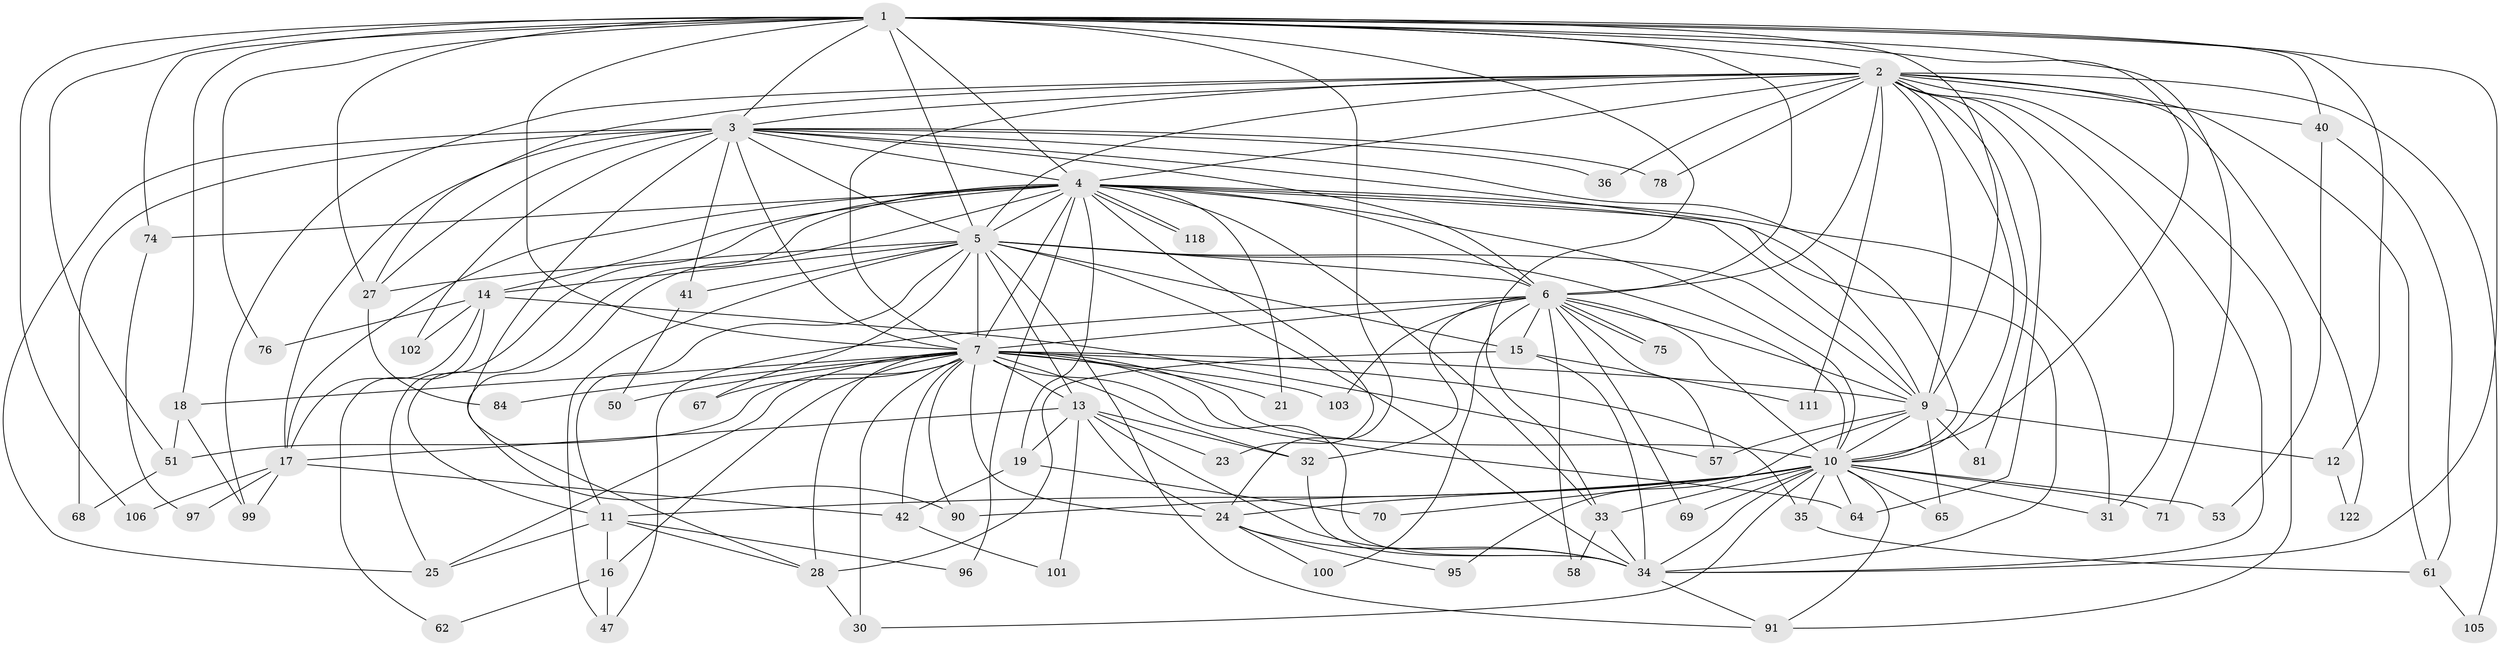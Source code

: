 // original degree distribution, {28: 0.0070921985815602835, 24: 0.0070921985815602835, 21: 0.014184397163120567, 27: 0.014184397163120567, 22: 0.0070921985815602835, 33: 0.0070921985815602835, 23: 0.0070921985815602835, 15: 0.0070921985815602835, 7: 0.02127659574468085, 3: 0.18439716312056736, 11: 0.0070921985815602835, 5: 0.03546099290780142, 4: 0.10638297872340426, 8: 0.014184397163120567, 2: 0.5531914893617021, 6: 0.0070921985815602835}
// Generated by graph-tools (version 1.1) at 2025/54/03/05/25 16:54:47]
// undirected, 70 vertices, 192 edges
graph export_dot {
graph [start="1"]
  node [color=gray90,style=filled];
  1;
  2;
  3;
  4 [super="+94"];
  5 [super="+104"];
  6;
  7 [super="+85+45+113+128+133+92+8+29+20+86+60"];
  9 [super="+37+131+56"];
  10 [super="+22+38+48+129"];
  11;
  12;
  13 [super="+109+54"];
  14;
  15;
  16;
  17 [super="+107+127"];
  18 [super="+39"];
  19;
  21;
  23;
  24 [super="+59+79+93"];
  25 [super="+26"];
  27 [super="+52"];
  28 [super="+72"];
  30 [super="+98"];
  31 [super="+49"];
  32 [super="+117+63"];
  33;
  34 [super="+55+43+44"];
  35 [super="+82"];
  36;
  40;
  41;
  42 [super="+66"];
  47 [super="+73"];
  50;
  51 [super="+87"];
  53;
  57 [super="+115"];
  58;
  61;
  62;
  64;
  65;
  67;
  68;
  69 [super="+80"];
  70;
  71;
  74;
  75;
  76;
  78;
  81;
  84;
  90;
  91 [super="+138"];
  95;
  96;
  97;
  99 [super="+123"];
  100;
  101;
  102;
  103;
  105;
  106;
  111;
  118;
  122;
  1 -- 2;
  1 -- 3;
  1 -- 4;
  1 -- 5;
  1 -- 6;
  1 -- 7 [weight=5];
  1 -- 9 [weight=2];
  1 -- 10 [weight=2];
  1 -- 12;
  1 -- 18 [weight=2];
  1 -- 24;
  1 -- 27;
  1 -- 33;
  1 -- 40;
  1 -- 71;
  1 -- 74;
  1 -- 76;
  1 -- 106;
  1 -- 34 [weight=2];
  1 -- 51;
  2 -- 3;
  2 -- 4;
  2 -- 5;
  2 -- 6;
  2 -- 7 [weight=3];
  2 -- 9;
  2 -- 10;
  2 -- 31;
  2 -- 36;
  2 -- 40;
  2 -- 61;
  2 -- 64;
  2 -- 78;
  2 -- 81;
  2 -- 105;
  2 -- 111;
  2 -- 122;
  2 -- 91;
  2 -- 99;
  2 -- 27;
  2 -- 34;
  3 -- 4;
  3 -- 5;
  3 -- 6;
  3 -- 7 [weight=5];
  3 -- 9;
  3 -- 10;
  3 -- 25;
  3 -- 27;
  3 -- 36;
  3 -- 41;
  3 -- 68;
  3 -- 78;
  3 -- 90;
  3 -- 102;
  3 -- 17;
  4 -- 5;
  4 -- 6;
  4 -- 7 [weight=4];
  4 -- 9;
  4 -- 10 [weight=2];
  4 -- 11;
  4 -- 14;
  4 -- 17;
  4 -- 19;
  4 -- 21;
  4 -- 23;
  4 -- 25;
  4 -- 28;
  4 -- 31;
  4 -- 33;
  4 -- 34;
  4 -- 74;
  4 -- 96;
  4 -- 118;
  4 -- 118;
  5 -- 6;
  5 -- 7 [weight=3];
  5 -- 9;
  5 -- 10;
  5 -- 11;
  5 -- 14;
  5 -- 15;
  5 -- 41;
  5 -- 47;
  5 -- 67;
  5 -- 91;
  5 -- 27;
  5 -- 34;
  5 -- 13 [weight=2];
  6 -- 7 [weight=4];
  6 -- 9 [weight=2];
  6 -- 10;
  6 -- 15;
  6 -- 32;
  6 -- 47;
  6 -- 58;
  6 -- 69;
  6 -- 75;
  6 -- 75;
  6 -- 100;
  6 -- 103;
  6 -- 57;
  7 -- 9 [weight=2];
  7 -- 10 [weight=7];
  7 -- 13 [weight=2];
  7 -- 16;
  7 -- 18;
  7 -- 21;
  7 -- 30 [weight=2];
  7 -- 35;
  7 -- 24 [weight=4];
  7 -- 25;
  7 -- 28;
  7 -- 34;
  7 -- 67;
  7 -- 84;
  7 -- 90;
  7 -- 32;
  7 -- 103;
  7 -- 42;
  7 -- 51;
  7 -- 50;
  7 -- 64;
  9 -- 10 [weight=2];
  9 -- 12;
  9 -- 57;
  9 -- 65;
  9 -- 81;
  9 -- 95;
  10 -- 30;
  10 -- 35;
  10 -- 64;
  10 -- 65;
  10 -- 69 [weight=2];
  10 -- 70;
  10 -- 71;
  10 -- 90;
  10 -- 91;
  10 -- 53;
  10 -- 34;
  10 -- 24;
  10 -- 31;
  10 -- 33;
  10 -- 11;
  11 -- 16;
  11 -- 96;
  11 -- 25;
  11 -- 28;
  12 -- 122;
  13 -- 19;
  13 -- 23;
  13 -- 24;
  13 -- 34;
  13 -- 101;
  13 -- 32;
  13 -- 17;
  14 -- 17;
  14 -- 57;
  14 -- 62;
  14 -- 76;
  14 -- 102;
  15 -- 28;
  15 -- 111;
  15 -- 34;
  16 -- 62;
  16 -- 47;
  17 -- 97;
  17 -- 99;
  17 -- 106;
  17 -- 42;
  18 -- 99;
  18 -- 51;
  19 -- 42;
  19 -- 70;
  24 -- 95;
  24 -- 100;
  24 -- 34;
  27 -- 84;
  28 -- 30;
  32 -- 34;
  33 -- 58;
  33 -- 34;
  34 -- 91;
  35 -- 61;
  40 -- 53;
  40 -- 61;
  41 -- 50;
  42 -- 101;
  51 -- 68;
  61 -- 105;
  74 -- 97;
}
